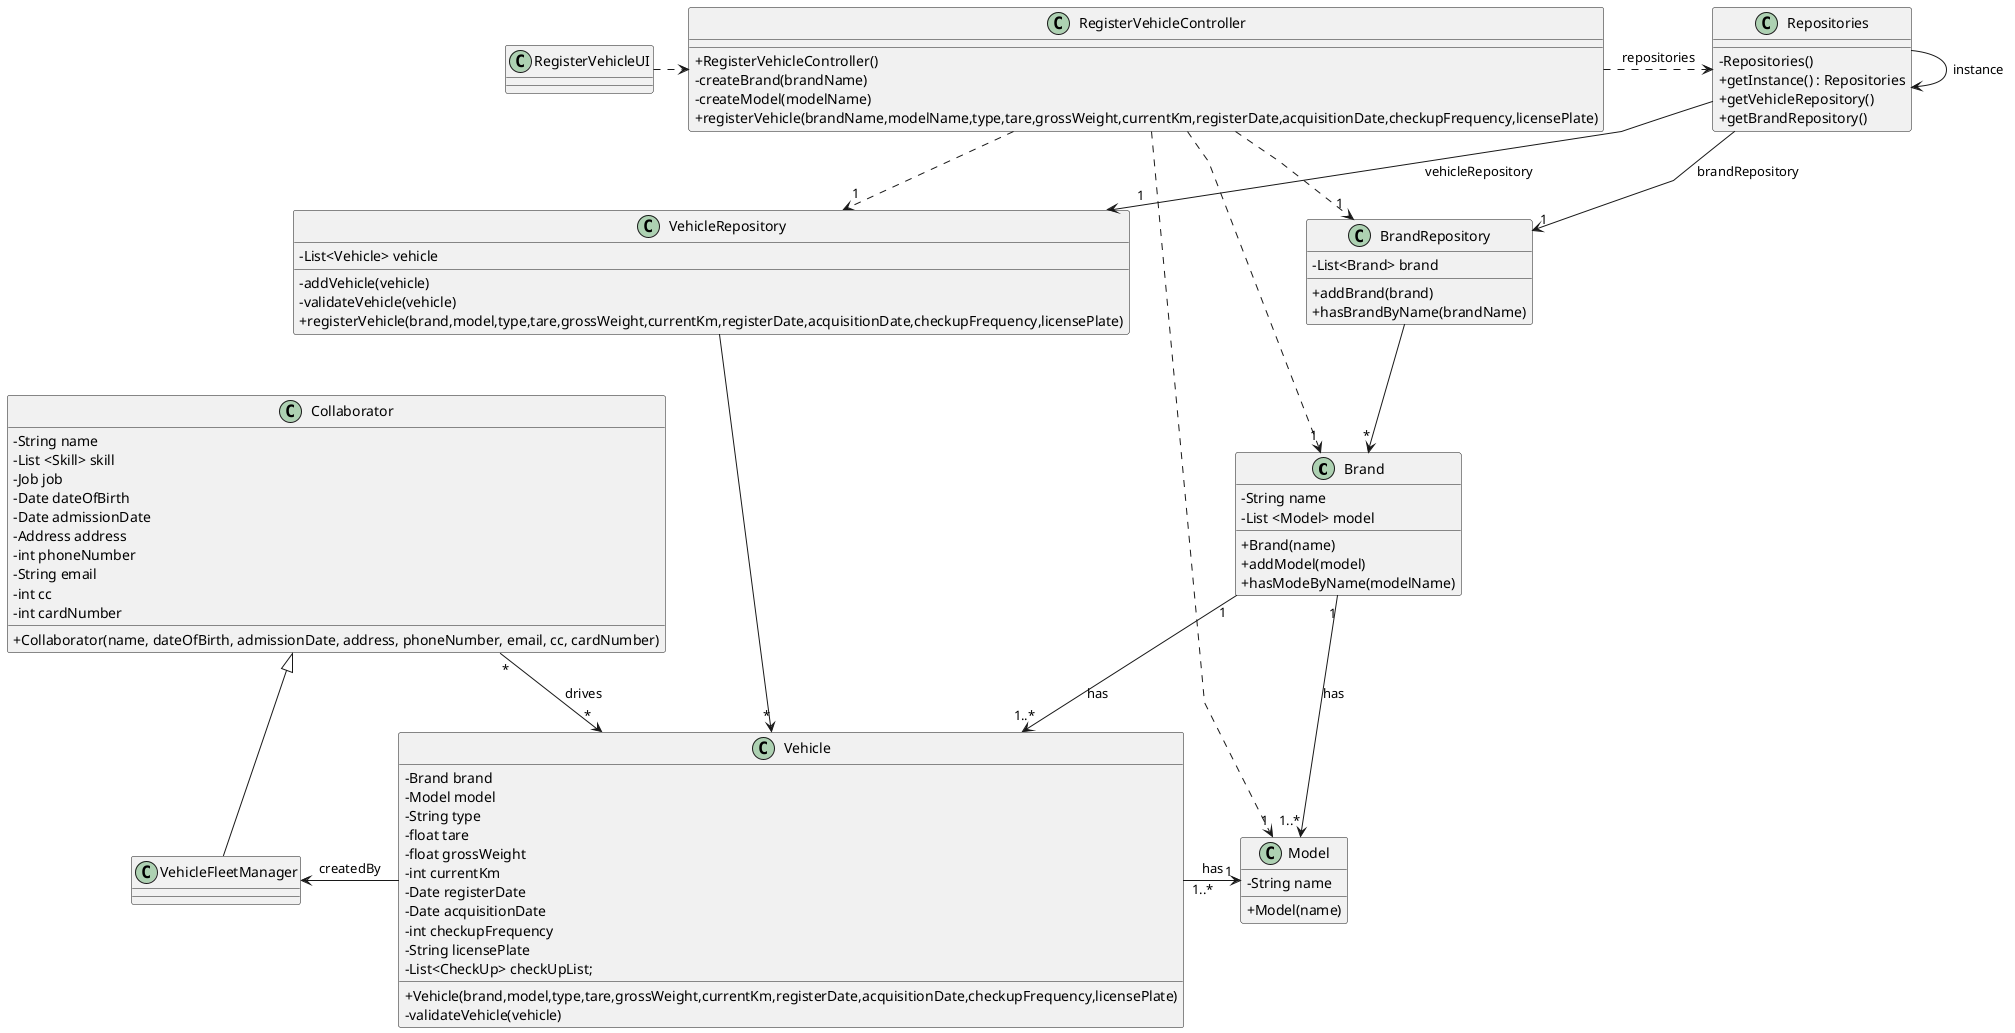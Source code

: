 @startuml
'skinparam monochrome true
skinparam packageStyle rectangle
skinparam shadowing false
skinparam linetype polyline
'skinparam linetype orto

skinparam classAttributeIconSize 0

'left to right direction

class Brand {
    -String name
    -List <Model> model

    +Brand(name)
    +addModel(model)
    +hasModeByName(modelName)
}

class Model {
    -String name

    +Model(name)
}

class Vehicle {
    -Brand brand
    -Model model
    -String type
    -float tare
    -float grossWeight
    -int currentKm
    -Date registerDate
    -Date acquisitionDate
    -int checkupFrequency
    -String licensePlate
    -List<CheckUp> checkUpList;

    +Vehicle(brand,model,type,tare,grossWeight,currentKm,registerDate,acquisitionDate,checkupFrequency,licensePlate)
    -validateVehicle(vehicle)
}

class RegisterVehicleController {

    +RegisterVehicleController()
    -createBrand(brandName)
    -createModel(modelName)
    +registerVehicle(brandName,modelName,type,tare,grossWeight,currentKm,registerDate,acquisitionDate,checkupFrequency,licensePlate)
}

class RegisterVehicleUI {
}

class Collaborator {
    -String name
    -List <Skill> skill
    -Job job
    -Date dateOfBirth
    -Date admissionDate
    -Address address
    -int phoneNumber
    -String email
    -int cc
    -int cardNumber

    +Collaborator(name, dateOfBirth, admissionDate, address, phoneNumber, email, cc, cardNumber)
}

class VehicleFleetManager {
}

class Repositories {

    -Repositories()
    +getInstance() : Repositories
    +getVehicleRepository()
    +getBrandRepository()
}

class VehicleRepository {
    -List<Vehicle> vehicle

    -addVehicle(vehicle)
    -validateVehicle(vehicle)
    +registerVehicle(brand,model,type,tare,grossWeight,currentKm,registerDate,acquisitionDate,checkupFrequency,licensePlate)
}

class BrandRepository {
    -List<Brand> brand

    +addBrand(brand)
    +hasBrandByName(brandName)
}

RegisterVehicleController .> Repositories : repositories
RegisterVehicleController .> "1" VehicleRepository
RegisterVehicleController .> "1" BrandRepository
RegisterVehicleController ..> "1" Brand
RegisterVehicleController ..> "1" Model

RegisterVehicleUI .> RegisterVehicleController

Repositories -> Repositories : instance
Repositories --> "1" VehicleRepository : vehicleRepository
Repositories --> "1" BrandRepository : brandRepository

VehicleRepository ---> "*" Vehicle

BrandRepository --> "*" Brand

Collaborator  <|--  VehicleFleetManager
Collaborator "*" -> "*" Vehicle : drives

VehicleFleetManager <-  Vehicle: createdBy

Brand "1" --> "1..*" Model : has
Brand "1" --> "1..*" Vehicle : has

Vehicle "1..*" -> "1" Model : has

@enduml